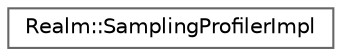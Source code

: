 digraph "Graphical Class Hierarchy"
{
 // LATEX_PDF_SIZE
  bgcolor="transparent";
  edge [fontname=Helvetica,fontsize=10,labelfontname=Helvetica,labelfontsize=10];
  node [fontname=Helvetica,fontsize=10,shape=box,height=0.2,width=0.4];
  rankdir="LR";
  Node0 [id="Node000000",label="Realm::SamplingProfilerImpl",height=0.2,width=0.4,color="grey40", fillcolor="white", style="filled",URL="$classRealm_1_1SamplingProfilerImpl.html",tooltip=" "];
}
